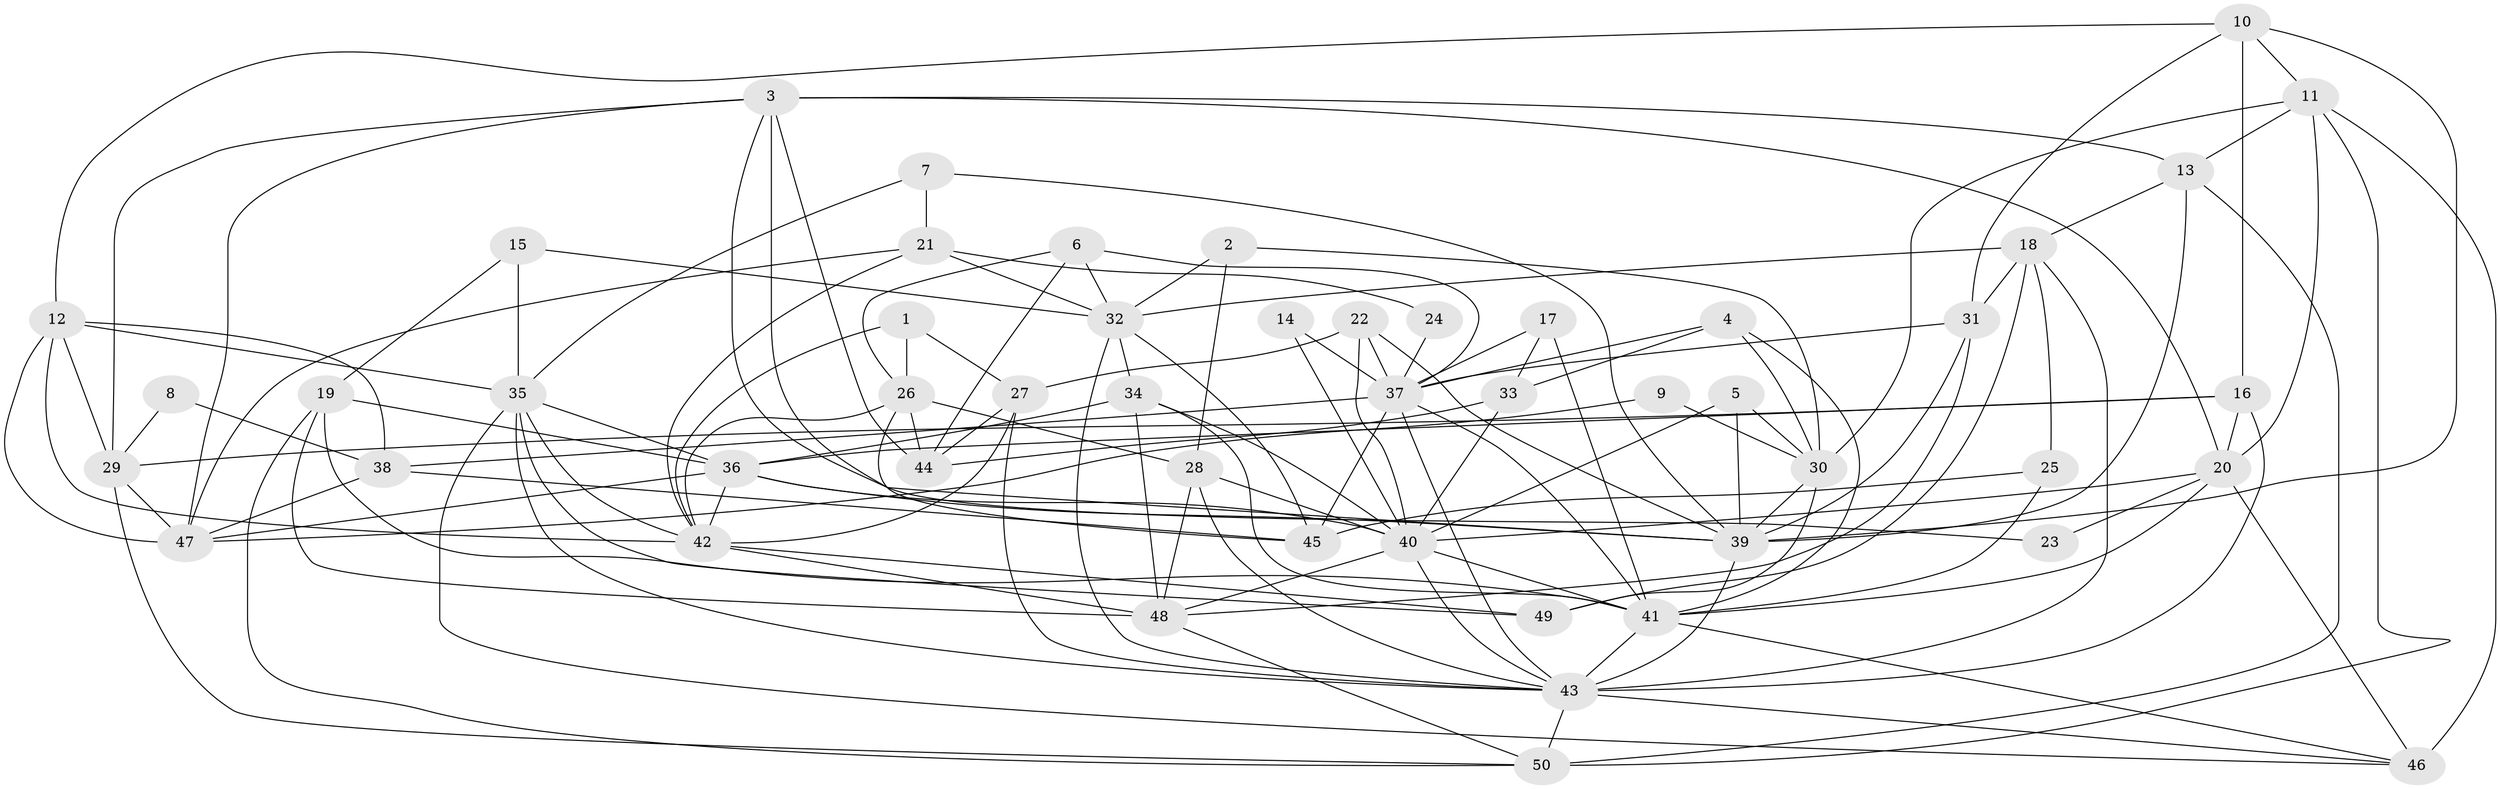 // original degree distribution, {2: 0.11, 3: 0.26, 5: 0.24, 4: 0.3, 7: 0.02, 8: 0.02, 6: 0.05}
// Generated by graph-tools (version 1.1) at 2025/26/03/09/25 03:26:21]
// undirected, 50 vertices, 137 edges
graph export_dot {
graph [start="1"]
  node [color=gray90,style=filled];
  1;
  2;
  3;
  4;
  5;
  6;
  7;
  8;
  9;
  10;
  11;
  12;
  13;
  14;
  15;
  16;
  17;
  18;
  19;
  20;
  21;
  22;
  23;
  24;
  25;
  26;
  27;
  28;
  29;
  30;
  31;
  32;
  33;
  34;
  35;
  36;
  37;
  38;
  39;
  40;
  41;
  42;
  43;
  44;
  45;
  46;
  47;
  48;
  49;
  50;
  1 -- 26 [weight=1.0];
  1 -- 27 [weight=1.0];
  1 -- 42 [weight=1.0];
  2 -- 28 [weight=1.0];
  2 -- 30 [weight=1.0];
  2 -- 32 [weight=1.0];
  3 -- 13 [weight=1.0];
  3 -- 20 [weight=1.0];
  3 -- 23 [weight=1.0];
  3 -- 29 [weight=2.0];
  3 -- 39 [weight=2.0];
  3 -- 44 [weight=1.0];
  3 -- 47 [weight=1.0];
  4 -- 30 [weight=1.0];
  4 -- 33 [weight=1.0];
  4 -- 37 [weight=1.0];
  4 -- 41 [weight=1.0];
  5 -- 30 [weight=1.0];
  5 -- 39 [weight=1.0];
  5 -- 40 [weight=1.0];
  6 -- 26 [weight=1.0];
  6 -- 32 [weight=1.0];
  6 -- 37 [weight=1.0];
  6 -- 44 [weight=1.0];
  7 -- 21 [weight=1.0];
  7 -- 35 [weight=1.0];
  7 -- 39 [weight=1.0];
  8 -- 29 [weight=2.0];
  8 -- 38 [weight=1.0];
  9 -- 30 [weight=1.0];
  9 -- 47 [weight=1.0];
  10 -- 11 [weight=1.0];
  10 -- 12 [weight=1.0];
  10 -- 16 [weight=1.0];
  10 -- 31 [weight=1.0];
  10 -- 39 [weight=1.0];
  11 -- 13 [weight=1.0];
  11 -- 20 [weight=1.0];
  11 -- 30 [weight=1.0];
  11 -- 46 [weight=1.0];
  11 -- 50 [weight=1.0];
  12 -- 29 [weight=1.0];
  12 -- 35 [weight=1.0];
  12 -- 38 [weight=1.0];
  12 -- 42 [weight=1.0];
  12 -- 47 [weight=2.0];
  13 -- 18 [weight=1.0];
  13 -- 39 [weight=1.0];
  13 -- 50 [weight=1.0];
  14 -- 37 [weight=1.0];
  14 -- 40 [weight=1.0];
  15 -- 19 [weight=1.0];
  15 -- 32 [weight=1.0];
  15 -- 35 [weight=1.0];
  16 -- 20 [weight=1.0];
  16 -- 29 [weight=1.0];
  16 -- 36 [weight=1.0];
  16 -- 43 [weight=1.0];
  17 -- 33 [weight=1.0];
  17 -- 37 [weight=1.0];
  17 -- 41 [weight=1.0];
  18 -- 25 [weight=1.0];
  18 -- 31 [weight=3.0];
  18 -- 32 [weight=1.0];
  18 -- 43 [weight=2.0];
  18 -- 49 [weight=1.0];
  19 -- 36 [weight=1.0];
  19 -- 41 [weight=1.0];
  19 -- 48 [weight=1.0];
  19 -- 50 [weight=1.0];
  20 -- 23 [weight=1.0];
  20 -- 40 [weight=1.0];
  20 -- 41 [weight=1.0];
  20 -- 46 [weight=1.0];
  21 -- 24 [weight=1.0];
  21 -- 32 [weight=1.0];
  21 -- 42 [weight=1.0];
  21 -- 47 [weight=1.0];
  22 -- 27 [weight=1.0];
  22 -- 37 [weight=1.0];
  22 -- 39 [weight=1.0];
  22 -- 40 [weight=1.0];
  24 -- 37 [weight=1.0];
  25 -- 41 [weight=1.0];
  25 -- 45 [weight=1.0];
  26 -- 28 [weight=1.0];
  26 -- 42 [weight=1.0];
  26 -- 44 [weight=1.0];
  26 -- 45 [weight=2.0];
  27 -- 42 [weight=1.0];
  27 -- 43 [weight=1.0];
  27 -- 44 [weight=1.0];
  28 -- 40 [weight=1.0];
  28 -- 43 [weight=1.0];
  28 -- 48 [weight=1.0];
  29 -- 47 [weight=1.0];
  29 -- 50 [weight=1.0];
  30 -- 39 [weight=1.0];
  30 -- 49 [weight=1.0];
  31 -- 37 [weight=1.0];
  31 -- 39 [weight=1.0];
  31 -- 48 [weight=1.0];
  32 -- 34 [weight=1.0];
  32 -- 43 [weight=1.0];
  32 -- 45 [weight=1.0];
  33 -- 40 [weight=1.0];
  33 -- 44 [weight=1.0];
  34 -- 36 [weight=1.0];
  34 -- 40 [weight=1.0];
  34 -- 41 [weight=1.0];
  34 -- 48 [weight=1.0];
  35 -- 36 [weight=1.0];
  35 -- 42 [weight=1.0];
  35 -- 43 [weight=1.0];
  35 -- 46 [weight=1.0];
  35 -- 49 [weight=1.0];
  36 -- 39 [weight=1.0];
  36 -- 40 [weight=1.0];
  36 -- 42 [weight=1.0];
  36 -- 47 [weight=1.0];
  37 -- 38 [weight=1.0];
  37 -- 41 [weight=1.0];
  37 -- 43 [weight=1.0];
  37 -- 45 [weight=1.0];
  38 -- 45 [weight=1.0];
  38 -- 47 [weight=1.0];
  39 -- 43 [weight=2.0];
  40 -- 41 [weight=1.0];
  40 -- 43 [weight=1.0];
  40 -- 48 [weight=1.0];
  41 -- 43 [weight=1.0];
  41 -- 46 [weight=1.0];
  42 -- 48 [weight=1.0];
  42 -- 49 [weight=2.0];
  43 -- 46 [weight=1.0];
  43 -- 50 [weight=1.0];
  48 -- 50 [weight=1.0];
}
